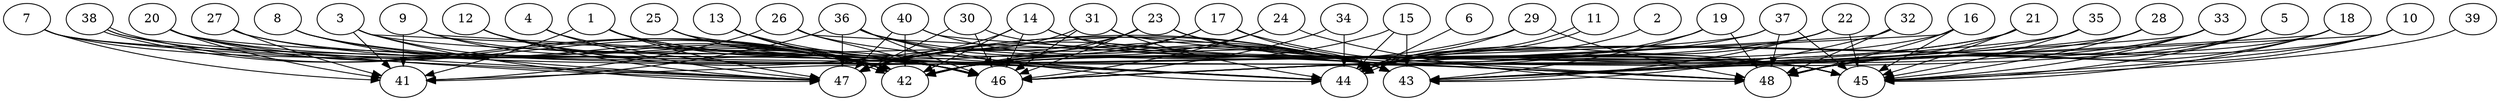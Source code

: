 // DAG (tier=3-complex, mode=data, n=48, ccr=0.527, fat=0.870, density=0.649, regular=0.261, jump=0.282, mindata=4194304, maxdata=33554432)
// DAG automatically generated by daggen at Sun Aug 24 16:33:35 2025
// /home/ermia/Project/Environments/daggen/bin/daggen --dot --ccr 0.527 --fat 0.870 --regular 0.261 --density 0.649 --jump 0.282 --mindata 4194304 --maxdata 33554432 -n 48 
digraph G {
  1 [size="266571773902637792", alpha="0.17", expect_size="133285886951318896"]
  1 -> 41 [size ="8123984327475200"]
  1 -> 42 [size ="8123984327475200"]
  1 -> 45 [size ="8123984327475200"]
  1 -> 46 [size ="8123984327475200"]
  1 -> 47 [size ="8123984327475200"]
  1 -> 48 [size ="8123984327475200"]
  2 [size="14086643107563044864000", alpha="0.02", expect_size="7043321553781522432000"]
  2 -> 44 [size ="4666181864652800"]
  3 [size="21600453723221343076352", alpha="0.02", expect_size="10800226861610671538176"]
  3 -> 41 [size ="6204858797391872"]
  3 -> 42 [size ="6204858797391872"]
  3 -> 44 [size ="6204858797391872"]
  3 -> 45 [size ="6204858797391872"]
  3 -> 47 [size ="6204858797391872"]
  4 [size="10849209832204044288", alpha="0.07", expect_size="5424604916102022144"]
  4 -> 43 [size ="5538004953202688"]
  4 -> 47 [size ="5538004953202688"]
  5 [size="16587509595849266", alpha="0.09", expect_size="8293754797924633"]
  5 -> 45 [size ="1159138063155200"]
  5 -> 46 [size ="1159138063155200"]
  5 -> 48 [size ="1159138063155200"]
  6 [size="16032674602881126400", alpha="0.02", expect_size="8016337301440563200"]
  6 -> 44 [size ="5304295649968128"]
  7 [size="411179842098442880", alpha="0.08", expect_size="205589921049221440"]
  7 -> 41 [size ="6730702607351808"]
  7 -> 44 [size ="6730702607351808"]
  7 -> 46 [size ="6730702607351808"]
  7 -> 47 [size ="6730702607351808"]
  8 [size="33695162264314825408512", alpha="0.18", expect_size="16847581132157412704256"]
  8 -> 42 [size ="8345807342272512"]
  8 -> 44 [size ="8345807342272512"]
  8 -> 47 [size ="8345807342272512"]
  9 [size="100355230813531920", alpha="0.01", expect_size="50177615406765960"]
  9 -> 41 [size ="1750350377779200"]
  9 -> 42 [size ="1750350377779200"]
  9 -> 43 [size ="1750350377779200"]
  9 -> 44 [size ="1750350377779200"]
  10 [size="119863993870319616000", alpha="0.17", expect_size="59931996935159808000"]
  10 -> 43 [size ="194483375308800"]
  10 -> 44 [size ="194483375308800"]
  10 -> 45 [size ="194483375308800"]
  10 -> 48 [size ="194483375308800"]
  11 [size="1255040179618824192", alpha="0.19", expect_size="627520089809412096"]
  11 -> 44 [size ="846259015385088"]
  11 -> 44 [size ="846259015385088"]
  12 [size="8878429405540222976", alpha="0.05", expect_size="4439214702770111488"]
  12 -> 42 [size ="8886658984312832"]
  12 -> 43 [size ="8886658984312832"]
  12 -> 46 [size ="8886658984312832"]
  12 -> 47 [size ="8886658984312832"]
  13 [size="2621313373224042496000", alpha="0.01", expect_size="1310656686612021248000"]
  13 -> 42 [size ="1520906849484800"]
  13 -> 43 [size ="1520906849484800"]
  13 -> 46 [size ="1520906849484800"]
  14 [size="4689814791411247104", alpha="0.07", expect_size="2344907395705623552"]
  14 -> 42 [size ="3092054338961408"]
  14 -> 43 [size ="3092054338961408"]
  14 -> 45 [size ="3092054338961408"]
  14 -> 46 [size ="3092054338961408"]
  14 -> 47 [size ="3092054338961408"]
  15 [size="2223962297626191360", alpha="0.06", expect_size="1111981148813095680"]
  15 -> 42 [size ="1772229545164800"]
  15 -> 43 [size ="1772229545164800"]
  15 -> 44 [size ="1772229545164800"]
  16 [size="2942602736691210752", alpha="0.12", expect_size="1471301368345605376"]
  16 -> 42 [size ="1038781327081472"]
  16 -> 45 [size ="1038781327081472"]
  16 -> 46 [size ="1038781327081472"]
  16 -> 48 [size ="1038781327081472"]
  17 [size="22384110520734635261952", alpha="0.17", expect_size="11192055260367317630976"]
  17 -> 42 [size ="6354039075766272"]
  17 -> 43 [size ="6354039075766272"]
  17 -> 45 [size ="6354039075766272"]
  17 -> 47 [size ="6354039075766272"]
  18 [size="420628829033528819712", alpha="0.06", expect_size="210314414516764409856"]
  18 -> 43 [size ="449113397133312"]
  18 -> 44 [size ="449113397133312"]
  18 -> 45 [size ="449113397133312"]
  18 -> 48 [size ="449113397133312"]
  19 [size="1012144836620320768000", alpha="0.04", expect_size="506072418310160384000"]
  19 -> 43 [size ="806464205619200"]
  19 -> 47 [size ="806464205619200"]
  19 -> 48 [size ="806464205619200"]
  20 [size="12971776085034160128", alpha="0.03", expect_size="6485888042517080064"]
  20 -> 41 [size ="6480253669081088"]
  20 -> 42 [size ="6480253669081088"]
  20 -> 46 [size ="6480253669081088"]
  20 -> 47 [size ="6480253669081088"]
  20 -> 48 [size ="6480253669081088"]
  21 [size="650607301533705961472", alpha="0.14", expect_size="325303650766852980736"]
  21 -> 42 [size ="600670000381952"]
  21 -> 45 [size ="600670000381952"]
  21 -> 46 [size ="600670000381952"]
  21 -> 48 [size ="600670000381952"]
  22 [size="110145244386792096", alpha="0.19", expect_size="55072622193396048"]
  22 -> 42 [size ="3718072733007872"]
  22 -> 43 [size ="3718072733007872"]
  22 -> 44 [size ="3718072733007872"]
  22 -> 45 [size ="3718072733007872"]
  23 [size="13502915168398723072", alpha="0.19", expect_size="6751457584199361536"]
  23 -> 42 [size ="5057482669948928"]
  23 -> 43 [size ="5057482669948928"]
  23 -> 45 [size ="5057482669948928"]
  23 -> 46 [size ="5057482669948928"]
  23 -> 47 [size ="5057482669948928"]
  24 [size="203039680831688416", alpha="0.12", expect_size="101519840415844208"]
  24 -> 42 [size ="5657184633356288"]
  24 -> 46 [size ="5657184633356288"]
  24 -> 48 [size ="5657184633356288"]
  25 [size="2308577050761192960", alpha="0.11", expect_size="1154288525380596480"]
  25 -> 42 [size ="2415189496430592"]
  25 -> 44 [size ="2415189496430592"]
  25 -> 46 [size ="2415189496430592"]
  26 [size="5845742517616083968", alpha="0.04", expect_size="2922871258808041984"]
  26 -> 41 [size ="8780495319990272"]
  26 -> 44 [size ="8780495319990272"]
  26 -> 46 [size ="8780495319990272"]
  26 -> 48 [size ="8780495319990272"]
  27 [size="85050408070993696", alpha="0.11", expect_size="42525204035496848"]
  27 -> 41 [size ="4986875823521792"]
  27 -> 44 [size ="4986875823521792"]
  27 -> 46 [size ="4986875823521792"]
  28 [size="292372536967418432", alpha="0.18", expect_size="146186268483709216"]
  28 -> 43 [size ="5382205551411200"]
  28 -> 45 [size ="5382205551411200"]
  28 -> 46 [size ="5382205551411200"]
  29 [size="375510290507609600", alpha="0.12", expect_size="187755145253804800"]
  29 -> 44 [size ="145728777224192"]
  29 -> 47 [size ="145728777224192"]
  29 -> 48 [size ="145728777224192"]
  30 [size="2588477826497004544", alpha="0.00", expect_size="1294238913248502272"]
  30 -> 45 [size ="1279244273451008"]
  30 -> 46 [size ="1279244273451008"]
  30 -> 47 [size ="1279244273451008"]
  31 [size="5266919608704045154304", alpha="0.04", expect_size="2633459804352022577152"]
  31 -> 44 [size ="2421741477429248"]
  31 -> 46 [size ="2421741477429248"]
  31 -> 47 [size ="2421741477429248"]
  31 -> 48 [size ="2421741477429248"]
  32 [size="56327752828079360", alpha="0.15", expect_size="28163876414039680"]
  32 -> 43 [size ="1505584083894272"]
  32 -> 46 [size ="1505584083894272"]
  32 -> 48 [size ="1505584083894272"]
  33 [size="106951588348882048", alpha="0.14", expect_size="53475794174441024"]
  33 -> 42 [size ="5341062692339712"]
  33 -> 43 [size ="5341062692339712"]
  33 -> 45 [size ="5341062692339712"]
  33 -> 48 [size ="5341062692339712"]
  34 [size="1343191857111191552", alpha="0.00", expect_size="671595928555595776"]
  34 -> 44 [size ="1412880528310272"]
  34 -> 46 [size ="1412880528310272"]
  35 [size="3566205285393498112000", alpha="0.02", expect_size="1783102642696749056000"]
  35 -> 43 [size ="1867357827891200"]
  35 -> 45 [size ="1867357827891200"]
  35 -> 46 [size ="1867357827891200"]
  36 [size="433230846675047744", alpha="0.02", expect_size="216615423337523872"]
  36 -> 41 [size ="443850275422208"]
  36 -> 43 [size ="443850275422208"]
  36 -> 44 [size ="443850275422208"]
  36 -> 45 [size ="443850275422208"]
  36 -> 46 [size ="443850275422208"]
  36 -> 47 [size ="443850275422208"]
  37 [size="1035461520453653632", alpha="0.09", expect_size="517730760226826816"]
  37 -> 41 [size ="554051863314432"]
  37 -> 42 [size ="554051863314432"]
  37 -> 45 [size ="554051863314432"]
  37 -> 48 [size ="554051863314432"]
  38 [size="18772892912500000", alpha="0.13", expect_size="9386446456250000"]
  38 -> 42 [size ="838860800000000"]
  38 -> 42 [size ="838860800000000"]
  38 -> 46 [size ="838860800000000"]
  38 -> 47 [size ="838860800000000"]
  39 [size="10508883702110012", alpha="0.08", expect_size="5254441851055006"]
  39 -> 45 [size ="352132297392128"]
  40 [size="17300739533830844416", alpha="0.13", expect_size="8650369766915422208"]
  40 -> 42 [size ="7721335513939968"]
  40 -> 43 [size ="7721335513939968"]
  40 -> 47 [size ="7721335513939968"]
  40 -> 48 [size ="7721335513939968"]
  41 [size="26741285165034895310848", alpha="0.04", expect_size="13370642582517447655424"]
  42 [size="125641237159740784", alpha="0.02", expect_size="62820618579870392"]
  43 [size="9030181295163277574144", alpha="0.14", expect_size="4515090647581638787072"]
  44 [size="9492276230581923840", alpha="0.03", expect_size="4746138115290961920"]
  45 [size="229974757621191840", alpha="0.01", expect_size="114987378810595920"]
  46 [size="18300897460165279744000", alpha="0.17", expect_size="9150448730082639872000"]
  47 [size="3528711340740592640", alpha="0.06", expect_size="1764355670370296320"]
  48 [size="1290895770049873152", alpha="0.02", expect_size="645447885024936576"]
}